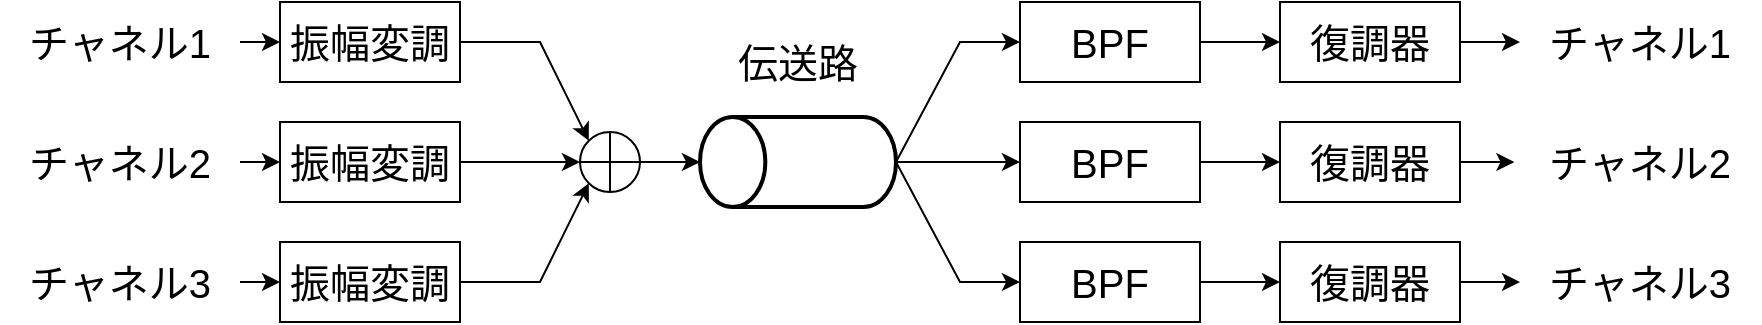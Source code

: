 <mxfile version="26.0.16">
  <diagram name="ページ1" id="WLkvUpVctyg39RVmPe7X">
    <mxGraphModel dx="875" dy="504" grid="1" gridSize="10" guides="1" tooltips="1" connect="1" arrows="1" fold="1" page="1" pageScale="1" pageWidth="827" pageHeight="1169" math="1" shadow="0">
      <root>
        <mxCell id="0" />
        <mxCell id="1" parent="0" />
        <mxCell id="4_9oDL4_EWWqX8cCBYXs-22" style="edgeStyle=orthogonalEdgeStyle;rounded=0;orthogonalLoop=1;jettySize=auto;html=1;exitX=1;exitY=0.5;exitDx=0;exitDy=0;entryX=0;entryY=0.5;entryDx=0;entryDy=0;" edge="1" parent="1" source="4_9oDL4_EWWqX8cCBYXs-1" target="4_9oDL4_EWWqX8cCBYXs-4">
          <mxGeometry relative="1" as="geometry" />
        </mxCell>
        <mxCell id="4_9oDL4_EWWqX8cCBYXs-1" value="&lt;font style=&quot;font-size: 20px;&quot;&gt;チャネル1&lt;/font&gt;" style="rounded=0;whiteSpace=wrap;html=1;strokeColor=none;" vertex="1" parent="1">
          <mxGeometry x="10" y="280" width="120" height="40" as="geometry" />
        </mxCell>
        <mxCell id="4_9oDL4_EWWqX8cCBYXs-23" style="edgeStyle=orthogonalEdgeStyle;rounded=0;orthogonalLoop=1;jettySize=auto;html=1;exitX=1;exitY=0.5;exitDx=0;exitDy=0;entryX=0;entryY=0.5;entryDx=0;entryDy=0;" edge="1" parent="1" source="4_9oDL4_EWWqX8cCBYXs-2" target="4_9oDL4_EWWqX8cCBYXs-5">
          <mxGeometry relative="1" as="geometry" />
        </mxCell>
        <mxCell id="4_9oDL4_EWWqX8cCBYXs-2" value="&lt;font style=&quot;font-size: 20px;&quot;&gt;チャネル2&lt;/font&gt;" style="rounded=0;whiteSpace=wrap;html=1;strokeColor=none;" vertex="1" parent="1">
          <mxGeometry x="10" y="340" width="120" height="40" as="geometry" />
        </mxCell>
        <mxCell id="4_9oDL4_EWWqX8cCBYXs-24" style="edgeStyle=orthogonalEdgeStyle;rounded=0;orthogonalLoop=1;jettySize=auto;html=1;exitX=1;exitY=0.5;exitDx=0;exitDy=0;entryX=0;entryY=0.5;entryDx=0;entryDy=0;" edge="1" parent="1" source="4_9oDL4_EWWqX8cCBYXs-3" target="4_9oDL4_EWWqX8cCBYXs-6">
          <mxGeometry relative="1" as="geometry" />
        </mxCell>
        <mxCell id="4_9oDL4_EWWqX8cCBYXs-3" value="&lt;font style=&quot;font-size: 20px;&quot;&gt;チャネル3&lt;/font&gt;" style="rounded=0;whiteSpace=wrap;html=1;strokeColor=none;" vertex="1" parent="1">
          <mxGeometry x="10" y="400" width="120" height="40" as="geometry" />
        </mxCell>
        <mxCell id="4_9oDL4_EWWqX8cCBYXs-25" style="rounded=0;orthogonalLoop=1;jettySize=auto;html=1;exitX=1;exitY=0.5;exitDx=0;exitDy=0;entryX=0;entryY=0;entryDx=0;entryDy=0;" edge="1" parent="1" source="4_9oDL4_EWWqX8cCBYXs-4" target="4_9oDL4_EWWqX8cCBYXs-7">
          <mxGeometry relative="1" as="geometry">
            <Array as="points">
              <mxPoint x="280" y="300" />
            </Array>
          </mxGeometry>
        </mxCell>
        <mxCell id="4_9oDL4_EWWqX8cCBYXs-4" value="&lt;span style=&quot;font-size: 20px;&quot;&gt;振幅変調&lt;/span&gt;" style="rounded=0;whiteSpace=wrap;html=1;strokeColor=default;" vertex="1" parent="1">
          <mxGeometry x="150" y="280" width="90" height="40" as="geometry" />
        </mxCell>
        <mxCell id="4_9oDL4_EWWqX8cCBYXs-5" value="&lt;span style=&quot;font-size: 20px;&quot;&gt;振幅変調&lt;/span&gt;" style="rounded=0;whiteSpace=wrap;html=1;strokeColor=default;" vertex="1" parent="1">
          <mxGeometry x="150" y="340" width="90" height="40" as="geometry" />
        </mxCell>
        <mxCell id="4_9oDL4_EWWqX8cCBYXs-27" style="rounded=0;orthogonalLoop=1;jettySize=auto;html=1;exitX=1;exitY=0.5;exitDx=0;exitDy=0;entryX=0;entryY=1;entryDx=0;entryDy=0;" edge="1" parent="1" source="4_9oDL4_EWWqX8cCBYXs-6" target="4_9oDL4_EWWqX8cCBYXs-7">
          <mxGeometry relative="1" as="geometry">
            <Array as="points">
              <mxPoint x="280" y="420" />
            </Array>
          </mxGeometry>
        </mxCell>
        <mxCell id="4_9oDL4_EWWqX8cCBYXs-6" value="&lt;span style=&quot;font-size: 20px;&quot;&gt;振幅変調&lt;/span&gt;" style="rounded=0;whiteSpace=wrap;html=1;strokeColor=default;" vertex="1" parent="1">
          <mxGeometry x="150" y="400" width="90" height="40" as="geometry" />
        </mxCell>
        <mxCell id="4_9oDL4_EWWqX8cCBYXs-7" value="" style="shape=orEllipse;perimeter=ellipsePerimeter;whiteSpace=wrap;html=1;backgroundOutline=1;" vertex="1" parent="1">
          <mxGeometry x="300" y="345" width="30" height="30" as="geometry" />
        </mxCell>
        <mxCell id="4_9oDL4_EWWqX8cCBYXs-30" style="edgeStyle=orthogonalEdgeStyle;rounded=0;orthogonalLoop=1;jettySize=auto;html=1;exitX=0.5;exitY=1;exitDx=0;exitDy=0;exitPerimeter=0;entryX=0;entryY=0.5;entryDx=0;entryDy=0;" edge="1" parent="1" source="4_9oDL4_EWWqX8cCBYXs-10" target="4_9oDL4_EWWqX8cCBYXs-13">
          <mxGeometry relative="1" as="geometry" />
        </mxCell>
        <mxCell id="4_9oDL4_EWWqX8cCBYXs-31" style="rounded=0;orthogonalLoop=1;jettySize=auto;html=1;exitX=0.5;exitY=1;exitDx=0;exitDy=0;exitPerimeter=0;entryX=0;entryY=0.5;entryDx=0;entryDy=0;" edge="1" parent="1" source="4_9oDL4_EWWqX8cCBYXs-10" target="4_9oDL4_EWWqX8cCBYXs-12">
          <mxGeometry relative="1" as="geometry">
            <Array as="points">
              <mxPoint x="490" y="300" />
            </Array>
          </mxGeometry>
        </mxCell>
        <mxCell id="4_9oDL4_EWWqX8cCBYXs-10" value="" style="strokeWidth=2;html=1;shape=mxgraph.flowchart.database;whiteSpace=wrap;direction=north;" vertex="1" parent="1">
          <mxGeometry x="360" y="337.5" width="98" height="45" as="geometry" />
        </mxCell>
        <mxCell id="4_9oDL4_EWWqX8cCBYXs-33" style="edgeStyle=orthogonalEdgeStyle;rounded=0;orthogonalLoop=1;jettySize=auto;html=1;exitX=1;exitY=0.5;exitDx=0;exitDy=0;" edge="1" parent="1" source="4_9oDL4_EWWqX8cCBYXs-12" target="4_9oDL4_EWWqX8cCBYXs-15">
          <mxGeometry relative="1" as="geometry" />
        </mxCell>
        <mxCell id="4_9oDL4_EWWqX8cCBYXs-12" value="&lt;span style=&quot;font-size: 20px;&quot;&gt;BPF&lt;/span&gt;" style="rounded=0;whiteSpace=wrap;html=1;strokeColor=default;" vertex="1" parent="1">
          <mxGeometry x="520" y="280" width="90" height="40" as="geometry" />
        </mxCell>
        <mxCell id="4_9oDL4_EWWqX8cCBYXs-34" style="edgeStyle=orthogonalEdgeStyle;rounded=0;orthogonalLoop=1;jettySize=auto;html=1;exitX=1;exitY=0.5;exitDx=0;exitDy=0;entryX=0;entryY=0.5;entryDx=0;entryDy=0;" edge="1" parent="1" source="4_9oDL4_EWWqX8cCBYXs-13" target="4_9oDL4_EWWqX8cCBYXs-16">
          <mxGeometry relative="1" as="geometry" />
        </mxCell>
        <mxCell id="4_9oDL4_EWWqX8cCBYXs-13" value="&lt;span style=&quot;font-size: 20px;&quot;&gt;BPF&lt;/span&gt;" style="rounded=0;whiteSpace=wrap;html=1;strokeColor=default;" vertex="1" parent="1">
          <mxGeometry x="520" y="340" width="90" height="40" as="geometry" />
        </mxCell>
        <mxCell id="4_9oDL4_EWWqX8cCBYXs-35" style="edgeStyle=orthogonalEdgeStyle;rounded=0;orthogonalLoop=1;jettySize=auto;html=1;exitX=1;exitY=0.5;exitDx=0;exitDy=0;entryX=0;entryY=0.5;entryDx=0;entryDy=0;" edge="1" parent="1" source="4_9oDL4_EWWqX8cCBYXs-14" target="4_9oDL4_EWWqX8cCBYXs-17">
          <mxGeometry relative="1" as="geometry" />
        </mxCell>
        <mxCell id="4_9oDL4_EWWqX8cCBYXs-14" value="&lt;span style=&quot;font-size: 20px;&quot;&gt;BPF&lt;/span&gt;" style="rounded=0;whiteSpace=wrap;html=1;strokeColor=default;" vertex="1" parent="1">
          <mxGeometry x="520" y="400" width="90" height="40" as="geometry" />
        </mxCell>
        <mxCell id="4_9oDL4_EWWqX8cCBYXs-36" style="edgeStyle=orthogonalEdgeStyle;rounded=0;orthogonalLoop=1;jettySize=auto;html=1;exitX=1;exitY=0.5;exitDx=0;exitDy=0;entryX=0;entryY=0.5;entryDx=0;entryDy=0;" edge="1" parent="1" source="4_9oDL4_EWWqX8cCBYXs-15" target="4_9oDL4_EWWqX8cCBYXs-18">
          <mxGeometry relative="1" as="geometry" />
        </mxCell>
        <mxCell id="4_9oDL4_EWWqX8cCBYXs-15" value="&lt;span style=&quot;font-size: 20px;&quot;&gt;復調器&lt;/span&gt;" style="rounded=0;whiteSpace=wrap;html=1;strokeColor=default;" vertex="1" parent="1">
          <mxGeometry x="650" y="280" width="90" height="40" as="geometry" />
        </mxCell>
        <mxCell id="4_9oDL4_EWWqX8cCBYXs-37" style="edgeStyle=orthogonalEdgeStyle;rounded=0;orthogonalLoop=1;jettySize=auto;html=1;exitX=1;exitY=0.5;exitDx=0;exitDy=0;entryX=-0.023;entryY=0.486;entryDx=0;entryDy=0;entryPerimeter=0;" edge="1" parent="1" source="4_9oDL4_EWWqX8cCBYXs-16" target="4_9oDL4_EWWqX8cCBYXs-19">
          <mxGeometry relative="1" as="geometry">
            <mxPoint x="760" y="360" as="targetPoint" />
          </mxGeometry>
        </mxCell>
        <mxCell id="4_9oDL4_EWWqX8cCBYXs-16" value="&lt;span style=&quot;font-size: 20px;&quot;&gt;復調器&lt;/span&gt;" style="rounded=0;whiteSpace=wrap;html=1;strokeColor=default;" vertex="1" parent="1">
          <mxGeometry x="650" y="340" width="90" height="40" as="geometry" />
        </mxCell>
        <mxCell id="4_9oDL4_EWWqX8cCBYXs-38" style="edgeStyle=orthogonalEdgeStyle;rounded=0;orthogonalLoop=1;jettySize=auto;html=1;entryX=0;entryY=0.5;entryDx=0;entryDy=0;" edge="1" parent="1" source="4_9oDL4_EWWqX8cCBYXs-17" target="4_9oDL4_EWWqX8cCBYXs-20">
          <mxGeometry relative="1" as="geometry" />
        </mxCell>
        <mxCell id="4_9oDL4_EWWqX8cCBYXs-17" value="&lt;span style=&quot;font-size: 20px;&quot;&gt;復調器&lt;/span&gt;" style="rounded=0;whiteSpace=wrap;html=1;strokeColor=default;" vertex="1" parent="1">
          <mxGeometry x="650" y="400" width="90" height="40" as="geometry" />
        </mxCell>
        <mxCell id="4_9oDL4_EWWqX8cCBYXs-18" value="&lt;font style=&quot;font-size: 20px;&quot;&gt;チャネル1&lt;/font&gt;" style="rounded=0;whiteSpace=wrap;html=1;strokeColor=none;" vertex="1" parent="1">
          <mxGeometry x="770" y="280" width="120" height="40" as="geometry" />
        </mxCell>
        <mxCell id="4_9oDL4_EWWqX8cCBYXs-19" value="&lt;font style=&quot;font-size: 20px;&quot;&gt;チャネル2&lt;/font&gt;" style="rounded=0;whiteSpace=wrap;html=1;strokeColor=none;" vertex="1" parent="1">
          <mxGeometry x="770" y="340" width="120" height="40" as="geometry" />
        </mxCell>
        <mxCell id="4_9oDL4_EWWqX8cCBYXs-20" value="&lt;font style=&quot;font-size: 20px;&quot;&gt;チャネル3&lt;/font&gt;" style="rounded=0;whiteSpace=wrap;html=1;strokeColor=none;" vertex="1" parent="1">
          <mxGeometry x="770" y="400" width="120" height="40" as="geometry" />
        </mxCell>
        <mxCell id="4_9oDL4_EWWqX8cCBYXs-26" style="edgeStyle=orthogonalEdgeStyle;rounded=0;orthogonalLoop=1;jettySize=auto;html=1;exitX=1;exitY=0.5;exitDx=0;exitDy=0;entryX=0;entryY=0.5;entryDx=0;entryDy=0;" edge="1" parent="1" source="4_9oDL4_EWWqX8cCBYXs-5" target="4_9oDL4_EWWqX8cCBYXs-7">
          <mxGeometry relative="1" as="geometry" />
        </mxCell>
        <mxCell id="4_9oDL4_EWWqX8cCBYXs-28" style="edgeStyle=orthogonalEdgeStyle;rounded=0;orthogonalLoop=1;jettySize=auto;html=1;exitX=1;exitY=0.5;exitDx=0;exitDy=0;entryX=0.5;entryY=0;entryDx=0;entryDy=0;entryPerimeter=0;" edge="1" parent="1" source="4_9oDL4_EWWqX8cCBYXs-7" target="4_9oDL4_EWWqX8cCBYXs-10">
          <mxGeometry relative="1" as="geometry" />
        </mxCell>
        <mxCell id="4_9oDL4_EWWqX8cCBYXs-29" value="&lt;font style=&quot;font-size: 20px;&quot;&gt;伝送路&lt;/font&gt;" style="rounded=0;whiteSpace=wrap;html=1;strokeColor=none;" vertex="1" parent="1">
          <mxGeometry x="349" y="290" width="120" height="40" as="geometry" />
        </mxCell>
        <mxCell id="4_9oDL4_EWWqX8cCBYXs-32" style="rounded=0;orthogonalLoop=1;jettySize=auto;html=1;exitX=0.5;exitY=1;exitDx=0;exitDy=0;exitPerimeter=0;entryX=0;entryY=0.5;entryDx=0;entryDy=0;" edge="1" parent="1" source="4_9oDL4_EWWqX8cCBYXs-10" target="4_9oDL4_EWWqX8cCBYXs-14">
          <mxGeometry relative="1" as="geometry">
            <Array as="points">
              <mxPoint x="490" y="420" />
            </Array>
          </mxGeometry>
        </mxCell>
      </root>
    </mxGraphModel>
  </diagram>
</mxfile>
